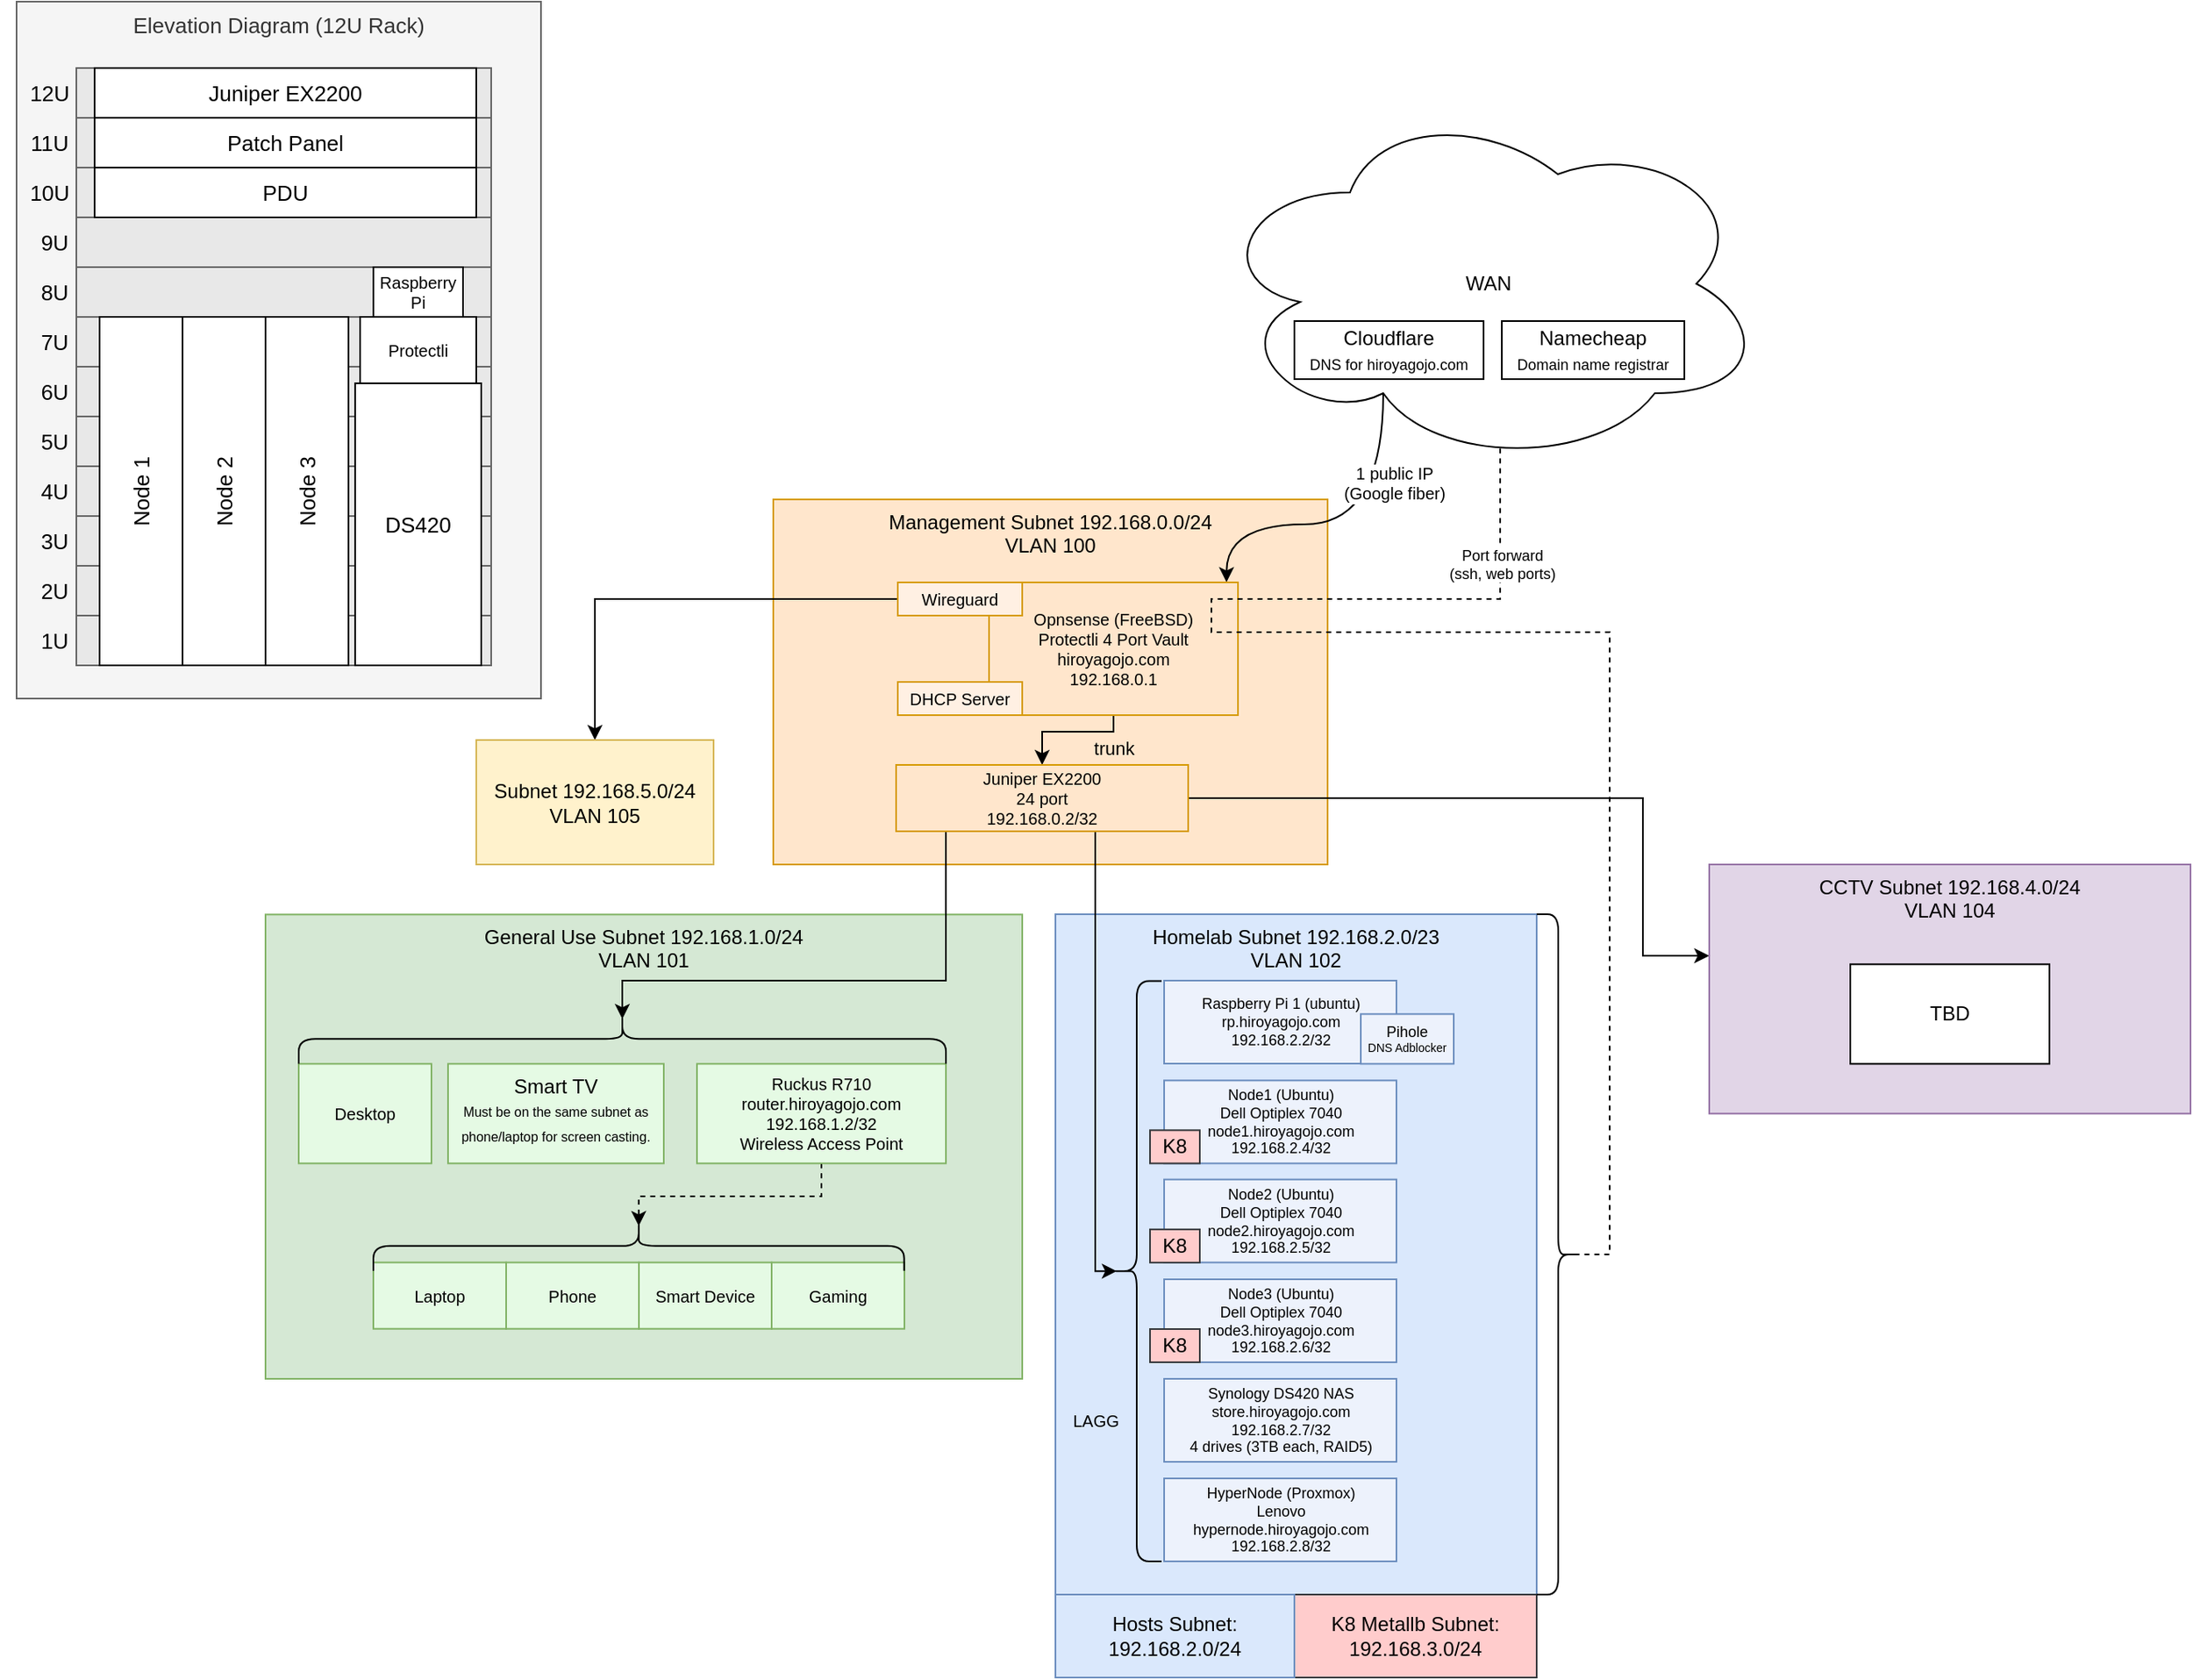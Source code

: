 <mxfile version="21.2.8" type="device">
  <diagram id="5LQw1LaJcU4KPZNjuxa2" name="Page-1">
    <mxGraphModel dx="2156" dy="820" grid="1" gridSize="10" guides="1" tooltips="1" connect="1" arrows="1" fold="1" page="1" pageScale="1" pageWidth="850" pageHeight="1100" math="0" shadow="0">
      <root>
        <mxCell id="0" />
        <mxCell id="1" parent="0" />
        <mxCell id="JLc08Lia9JhNM9PG2oi6-12" value="Management Subnet 192.168.0.0/24&lt;br style=&quot;font-size: 12px;&quot;&gt;VLAN 100" style="rounded=0;whiteSpace=wrap;html=1;fontSize=12;fillColor=#ffe6cc;strokeColor=#d79b00;verticalAlign=top;align=center;" parent="1" vertex="1">
          <mxGeometry x="296" y="320" width="334" height="220" as="geometry" />
        </mxCell>
        <mxCell id="AMfL3vu9wzqD86BI1HrZ-1" value="&lt;font style=&quot;font-size: 13px;&quot;&gt;Elevation Diagram (12U Rack)&lt;/font&gt;" style="rounded=0;whiteSpace=wrap;html=1;fontSize=8;fillColor=#f5f5f5;strokeColor=#666666;verticalAlign=top;fontColor=#333333;" parent="1" vertex="1">
          <mxGeometry x="-160" y="20" width="316" height="420" as="geometry" />
        </mxCell>
        <mxCell id="JLc08Lia9JhNM9PG2oi6-2" value="" style="rounded=0;whiteSpace=wrap;html=1;fontSize=13;fillColor=#E8E8E8;fontColor=#333333;strokeColor=#666666;" parent="1" vertex="1">
          <mxGeometry x="-124" y="60" width="250" height="30" as="geometry" />
        </mxCell>
        <mxCell id="Aa6Calj-FVt8xVTaXj1K-4" value="" style="rounded=0;whiteSpace=wrap;html=1;fontSize=13;fillColor=#E8E8E8;fontColor=#333333;strokeColor=#666666;" parent="1" vertex="1">
          <mxGeometry x="-124" y="390" width="250" height="30" as="geometry" />
        </mxCell>
        <mxCell id="AMfL3vu9wzqD86BI1HrZ-44" value="" style="rounded=0;whiteSpace=wrap;html=1;fontSize=13;fillColor=#E8E8E8;fontColor=#333333;strokeColor=#666666;" parent="1" vertex="1">
          <mxGeometry x="-124" y="90" width="250" height="30" as="geometry" />
        </mxCell>
        <mxCell id="AMfL3vu9wzqD86BI1HrZ-43" value="" style="rounded=0;whiteSpace=wrap;html=1;fontSize=13;fillColor=#E8E8E8;fontColor=#333333;strokeColor=#666666;" parent="1" vertex="1">
          <mxGeometry x="-124" y="120" width="250" height="30" as="geometry" />
        </mxCell>
        <mxCell id="AMfL3vu9wzqD86BI1HrZ-2" value="Juniper EX2200" style="rounded=0;whiteSpace=wrap;html=1;fontSize=13;" parent="1" vertex="1">
          <mxGeometry x="-113" y="60" width="230" height="30" as="geometry" />
        </mxCell>
        <mxCell id="AMfL3vu9wzqD86BI1HrZ-9" value="" style="rounded=0;whiteSpace=wrap;html=1;fontSize=13;fillColor=#E8E8E8;fontColor=#333333;strokeColor=#666666;" parent="1" vertex="1">
          <mxGeometry x="-124" y="150" width="250" height="30" as="geometry" />
        </mxCell>
        <mxCell id="AMfL3vu9wzqD86BI1HrZ-10" value="" style="rounded=0;whiteSpace=wrap;html=1;fontSize=13;fillColor=#E8E8E8;fontColor=#333333;strokeColor=#666666;" parent="1" vertex="1">
          <mxGeometry x="-124" y="180" width="250" height="30" as="geometry" />
        </mxCell>
        <mxCell id="AMfL3vu9wzqD86BI1HrZ-11" value="" style="rounded=0;whiteSpace=wrap;html=1;fontSize=13;fillColor=#E8E8E8;fontColor=#333333;strokeColor=#666666;" parent="1" vertex="1">
          <mxGeometry x="-124" y="210" width="250" height="30" as="geometry" />
        </mxCell>
        <mxCell id="AMfL3vu9wzqD86BI1HrZ-12" value="" style="rounded=0;whiteSpace=wrap;html=1;fontSize=13;fillColor=#E8E8E8;fontColor=#333333;strokeColor=#666666;" parent="1" vertex="1">
          <mxGeometry x="-124" y="240" width="250" height="30" as="geometry" />
        </mxCell>
        <mxCell id="AMfL3vu9wzqD86BI1HrZ-13" value="" style="rounded=0;whiteSpace=wrap;html=1;fontSize=13;fillColor=#E8E8E8;fontColor=#333333;strokeColor=#666666;" parent="1" vertex="1">
          <mxGeometry x="-124" y="270" width="250" height="30" as="geometry" />
        </mxCell>
        <mxCell id="AMfL3vu9wzqD86BI1HrZ-14" value="" style="rounded=0;whiteSpace=wrap;html=1;fontSize=13;fillColor=#E8E8E8;fontColor=#333333;strokeColor=#666666;" parent="1" vertex="1">
          <mxGeometry x="-124" y="300" width="250" height="30" as="geometry" />
        </mxCell>
        <mxCell id="AMfL3vu9wzqD86BI1HrZ-15" value="" style="rounded=0;whiteSpace=wrap;html=1;fontSize=13;fillColor=#E8E8E8;fontColor=#333333;strokeColor=#666666;" parent="1" vertex="1">
          <mxGeometry x="-124" y="330" width="250" height="30" as="geometry" />
        </mxCell>
        <mxCell id="AMfL3vu9wzqD86BI1HrZ-16" value="" style="rounded=0;whiteSpace=wrap;html=1;fontSize=13;fillColor=#E8E8E8;fontColor=#333333;strokeColor=#666666;" parent="1" vertex="1">
          <mxGeometry x="-124" y="360" width="250" height="30" as="geometry" />
        </mxCell>
        <mxCell id="ToPnCVoDEFdB8chA3Fxf-7" value="General Use Subnet 192.168.1.0/24&lt;br&gt;VLAN 101" style="rounded=0;whiteSpace=wrap;html=1;verticalAlign=top;fillColor=#d5e8d4;strokeColor=#82b366;" parent="1" vertex="1">
          <mxGeometry x="-10" y="570.16" width="456" height="279.84" as="geometry" />
        </mxCell>
        <mxCell id="ToPnCVoDEFdB8chA3Fxf-4" value="Homelab Subnet 192.168.2.0/23&lt;br&gt;VLAN 102" style="rounded=0;whiteSpace=wrap;html=1;verticalAlign=top;fillColor=#dae8fc;strokeColor=#6c8ebf;" parent="1" vertex="1">
          <mxGeometry x="466" y="570" width="290" height="410" as="geometry" />
        </mxCell>
        <mxCell id="ToPnCVoDEFdB8chA3Fxf-38" value="1 public IP&lt;br&gt;(Google fiber)" style="edgeStyle=orthogonalEdgeStyle;curved=1;orthogonalLoop=1;jettySize=auto;html=1;entryX=0.31;entryY=0.8;entryDx=0;entryDy=0;entryPerimeter=0;fontSize=10;startArrow=classic;startFill=1;endArrow=none;endFill=0;exitX=0.954;exitY=-0.002;exitDx=0;exitDy=0;exitPerimeter=0;" parent="1" source="ToPnCVoDEFdB8chA3Fxf-1" target="ToPnCVoDEFdB8chA3Fxf-9" edge="1">
          <mxGeometry x="0.481" y="-6" relative="1" as="geometry">
            <mxPoint as="offset" />
          </mxGeometry>
        </mxCell>
        <mxCell id="JLc08Lia9JhNM9PG2oi6-13" value="trunk" style="edgeStyle=orthogonalEdgeStyle;rounded=0;orthogonalLoop=1;jettySize=auto;html=1;labelBackgroundColor=none;" parent="1" source="ToPnCVoDEFdB8chA3Fxf-1" target="ToPnCVoDEFdB8chA3Fxf-3" edge="1">
          <mxGeometry x="-0.726" y="10" relative="1" as="geometry">
            <Array as="points">
              <mxPoint x="501" y="460" />
              <mxPoint x="458" y="460" />
            </Array>
            <mxPoint as="offset" />
          </mxGeometry>
        </mxCell>
        <mxCell id="ToPnCVoDEFdB8chA3Fxf-1" value="Opnsense (FreeBSD)&lt;br style=&quot;font-size: 10px;&quot;&gt;Protectli 4 Port Vault&lt;br style=&quot;font-size: 10px;&quot;&gt;hiroyagojo.com&lt;br&gt;192.168.0.1" style="rounded=0;whiteSpace=wrap;html=1;fillColor=#ffe6cc;strokeColor=#d79b00;fontSize=10;" parent="1" vertex="1">
          <mxGeometry x="426" y="370" width="150" height="80" as="geometry" />
        </mxCell>
        <mxCell id="JLc08Lia9JhNM9PG2oi6-19" style="edgeStyle=orthogonalEdgeStyle;rounded=0;orthogonalLoop=1;jettySize=auto;html=1;entryX=0.1;entryY=0.5;entryDx=0;entryDy=0;entryPerimeter=0;dashed=1;" parent="1" source="ToPnCVoDEFdB8chA3Fxf-2" target="JLc08Lia9JhNM9PG2oi6-17" edge="1">
          <mxGeometry relative="1" as="geometry">
            <Array as="points">
              <mxPoint x="325" y="740" />
              <mxPoint x="215" y="740" />
            </Array>
          </mxGeometry>
        </mxCell>
        <mxCell id="ToPnCVoDEFdB8chA3Fxf-2" value="Ruckus R710&lt;br&gt;router.hiroyagojo.com&lt;br&gt;192.168.1.2/32&lt;br style=&quot;font-size: 10px;&quot;&gt;Wireless Access Point" style="rounded=0;whiteSpace=wrap;html=1;fontSize=10;fillColor=#E5FAE4;strokeColor=#82B366;" parent="1" vertex="1">
          <mxGeometry x="250" y="660.16" width="150" height="60" as="geometry" />
        </mxCell>
        <mxCell id="JLc08Lia9JhNM9PG2oi6-30" style="edgeStyle=orthogonalEdgeStyle;rounded=0;orthogonalLoop=1;jettySize=auto;html=1;entryX=0.1;entryY=0.5;entryDx=0;entryDy=0;entryPerimeter=0;" parent="1" source="ToPnCVoDEFdB8chA3Fxf-3" target="JLc08Lia9JhNM9PG2oi6-28" edge="1">
          <mxGeometry relative="1" as="geometry">
            <Array as="points">
              <mxPoint x="490" y="785" />
            </Array>
          </mxGeometry>
        </mxCell>
        <mxCell id="JLc08Lia9JhNM9PG2oi6-32" style="edgeStyle=orthogonalEdgeStyle;rounded=0;orthogonalLoop=1;jettySize=auto;html=1;entryX=0.1;entryY=0.5;entryDx=0;entryDy=0;entryPerimeter=0;" parent="1" source="ToPnCVoDEFdB8chA3Fxf-3" target="JLc08Lia9JhNM9PG2oi6-31" edge="1">
          <mxGeometry relative="1" as="geometry">
            <Array as="points">
              <mxPoint x="400" y="610" />
              <mxPoint x="205" y="610" />
            </Array>
          </mxGeometry>
        </mxCell>
        <mxCell id="JLc08Lia9JhNM9PG2oi6-38" style="edgeStyle=orthogonalEdgeStyle;rounded=0;orthogonalLoop=1;jettySize=auto;html=1;" parent="1" source="ToPnCVoDEFdB8chA3Fxf-3" target="JLc08Lia9JhNM9PG2oi6-36" edge="1">
          <mxGeometry relative="1" as="geometry">
            <Array as="points">
              <mxPoint x="820" y="500" />
              <mxPoint x="820" y="595" />
            </Array>
          </mxGeometry>
        </mxCell>
        <mxCell id="ToPnCVoDEFdB8chA3Fxf-3" value="Juniper EX2200&lt;br style=&quot;font-size: 10px;&quot;&gt;24 port&lt;br style=&quot;font-size: 10px;&quot;&gt;192.168.0.2/32" style="rounded=0;whiteSpace=wrap;html=1;fontSize=10;fillColor=#ffe6cc;strokeColor=#d79b00;" parent="1" vertex="1">
          <mxGeometry x="370" y="480" width="176" height="40" as="geometry" />
        </mxCell>
        <mxCell id="lGwLM4Ksfd3mSZe3ThBf-13" style="edgeStyle=orthogonalEdgeStyle;rounded=0;orthogonalLoop=1;jettySize=auto;html=1;dashed=1;fontSize=9;exitX=0.521;exitY=0.951;exitDx=0;exitDy=0;exitPerimeter=0;endArrow=none;endFill=0;entryX=0.1;entryY=0.5;entryDx=0;entryDy=0;entryPerimeter=0;" parent="1" source="ToPnCVoDEFdB8chA3Fxf-9" target="JLc08Lia9JhNM9PG2oi6-24" edge="1">
          <mxGeometry relative="1" as="geometry">
            <mxPoint x="830" y="730" as="targetPoint" />
            <Array as="points">
              <mxPoint x="734" y="380" />
              <mxPoint x="560" y="380" />
              <mxPoint x="560" y="400" />
              <mxPoint x="800" y="400" />
              <mxPoint x="800" y="775" />
            </Array>
          </mxGeometry>
        </mxCell>
        <mxCell id="lGwLM4Ksfd3mSZe3ThBf-16" value="Port forward&lt;br&gt;(ssh, web ports)" style="edgeLabel;html=1;align=center;verticalAlign=middle;resizable=0;points=[];fontSize=9;" parent="lGwLM4Ksfd3mSZe3ThBf-13" vertex="1" connectable="0">
          <mxGeometry x="-0.834" relative="1" as="geometry">
            <mxPoint x="1" y="-7" as="offset" />
          </mxGeometry>
        </mxCell>
        <mxCell id="ToPnCVoDEFdB8chA3Fxf-9" value="WAN" style="ellipse;shape=cloud;whiteSpace=wrap;html=1;verticalAlign=middle;" parent="1" vertex="1">
          <mxGeometry x="560" y="80" width="334" height="220" as="geometry" />
        </mxCell>
        <mxCell id="ToPnCVoDEFdB8chA3Fxf-11" value="Smart TV&lt;br&gt;&lt;font style=&quot;font-size: 8px;&quot;&gt;Must be on the same subnet as phone/laptop for screen casting.&lt;/font&gt;" style="rounded=0;whiteSpace=wrap;html=1;horizontal=1;verticalAlign=top;fillColor=#E5FAE4;strokeColor=#82B366;" parent="1" vertex="1">
          <mxGeometry x="100" y="660.16" width="130" height="60" as="geometry" />
        </mxCell>
        <mxCell id="ToPnCVoDEFdB8chA3Fxf-19" value="Node1 (Ubuntu)&lt;br&gt;Dell Optiplex 7040&lt;br style=&quot;font-size: 9px;&quot;&gt;node1.hiroyagojo.com&lt;br&gt;192.168.2.4/32" style="rounded=0;whiteSpace=wrap;html=1;fontSize=9;fillColor=#EDF2FC;strokeColor=#6c8ebf;" parent="1" vertex="1">
          <mxGeometry x="531.5" y="670.16" width="140" height="50" as="geometry" />
        </mxCell>
        <mxCell id="ToPnCVoDEFdB8chA3Fxf-20" value="Node2 (Ubuntu)&lt;br&gt;Dell Optiplex 7040&lt;br&gt;node2.hiroyagojo.com&lt;br&gt;192.168.2.5/32" style="rounded=0;whiteSpace=wrap;html=1;fontSize=9;fillColor=#EDF2FC;strokeColor=#6c8ebf;" parent="1" vertex="1">
          <mxGeometry x="531.5" y="729.84" width="140" height="50" as="geometry" />
        </mxCell>
        <mxCell id="ToPnCVoDEFdB8chA3Fxf-21" value="Node3 (Ubuntu)&lt;br&gt;Dell Optiplex 7040&lt;br&gt;node3.hiroyagojo.com&lt;br&gt;192.168.2.6/32" style="rounded=0;whiteSpace=wrap;html=1;fontSize=9;fillColor=#EDF2FC;strokeColor=#6c8ebf;" parent="1" vertex="1">
          <mxGeometry x="531.5" y="790" width="140" height="50" as="geometry" />
        </mxCell>
        <mxCell id="ToPnCVoDEFdB8chA3Fxf-22" value="Raspberry Pi 1 (ubuntu)&lt;br&gt;rp.hiroyagojo.com&lt;br&gt;192.168.2.2/32" style="rounded=0;whiteSpace=wrap;html=1;fontSize=9;fillColor=#EDF2FC;strokeColor=#6c8ebf;" parent="1" vertex="1">
          <mxGeometry x="531.5" y="610" width="140" height="50" as="geometry" />
        </mxCell>
        <mxCell id="JLc08Lia9JhNM9PG2oi6-34" style="edgeStyle=orthogonalEdgeStyle;rounded=0;orthogonalLoop=1;jettySize=auto;html=1;" parent="1" source="lGwLM4Ksfd3mSZe3ThBf-9" target="qR4Jvh7rnElxipRbR2Nr-2" edge="1">
          <mxGeometry relative="1" as="geometry" />
        </mxCell>
        <mxCell id="lGwLM4Ksfd3mSZe3ThBf-9" value="Wireguard" style="rounded=0;whiteSpace=wrap;html=1;fontSize=10;fillColor=#FFF0E3;strokeColor=#d79b00;" parent="1" vertex="1">
          <mxGeometry x="371" y="370" width="75" height="20" as="geometry" />
        </mxCell>
        <mxCell id="lGwLM4Ksfd3mSZe3ThBf-12" value="DHCP Server" style="rounded=0;whiteSpace=wrap;html=1;fontSize=10;fillColor=#FFF0E3;strokeColor=#d79b00;" parent="1" vertex="1">
          <mxGeometry x="371" y="430" width="75" height="20" as="geometry" />
        </mxCell>
        <mxCell id="lGwLM4Ksfd3mSZe3ThBf-18" value="Synology DS420 NAS&lt;br&gt;store.hiroyagojo.com&lt;br&gt;192.168.2.7/32&lt;br&gt;4 drives (3TB each, RAID5)" style="rounded=0;whiteSpace=wrap;html=1;fontSize=9;fillColor=#EDF2FC;strokeColor=#6c8ebf;" parent="1" vertex="1">
          <mxGeometry x="531.5" y="850" width="140" height="50" as="geometry" />
        </mxCell>
        <mxCell id="lGwLM4Ksfd3mSZe3ThBf-27" value="Laptop" style="rounded=0;whiteSpace=wrap;html=1;fontSize=10;fillColor=#E5FAE4;strokeColor=#82B366;direction=south;" parent="1" vertex="1">
          <mxGeometry x="55" y="779.84" width="80" height="40" as="geometry" />
        </mxCell>
        <mxCell id="lGwLM4Ksfd3mSZe3ThBf-29" value="Phone" style="rounded=0;whiteSpace=wrap;html=1;fontSize=10;fillColor=#E5FAE4;strokeColor=#82B366;direction=south;" parent="1" vertex="1">
          <mxGeometry x="135" y="779.84" width="80" height="40" as="geometry" />
        </mxCell>
        <mxCell id="lGwLM4Ksfd3mSZe3ThBf-30" value="Gaming" style="rounded=0;whiteSpace=wrap;html=1;fontSize=10;fillColor=#E5FAE4;strokeColor=#82B366;direction=south;" parent="1" vertex="1">
          <mxGeometry x="295" y="779.84" width="80" height="40" as="geometry" />
        </mxCell>
        <mxCell id="lGwLM4Ksfd3mSZe3ThBf-31" value="Smart Device" style="rounded=0;whiteSpace=wrap;html=1;fontSize=10;fillColor=#E5FAE4;strokeColor=#82B366;direction=south;" parent="1" vertex="1">
          <mxGeometry x="215" y="779.84" width="80" height="40" as="geometry" />
        </mxCell>
        <mxCell id="lGwLM4Ksfd3mSZe3ThBf-44" value="&lt;font style=&quot;&quot;&gt;&lt;font style=&quot;font-size: 9px;&quot;&gt;Pihole&lt;/font&gt;&lt;br style=&quot;&quot;&gt;&lt;/font&gt;&lt;font style=&quot;font-size: 7px;&quot;&gt;DNS Adblocker&lt;br&gt;&lt;/font&gt;" style="rounded=0;whiteSpace=wrap;html=1;fontSize=6;fillColor=#EDF2FC;strokeColor=#6c8ebf;" parent="1" vertex="1">
          <mxGeometry x="650" y="630.16" width="56" height="30" as="geometry" />
        </mxCell>
        <mxCell id="AMfL3vu9wzqD86BI1HrZ-4" value="Node 1" style="rounded=0;whiteSpace=wrap;html=1;fontSize=13;direction=south;horizontal=0;" parent="1" vertex="1">
          <mxGeometry x="-110" y="210" width="50" height="210" as="geometry" />
        </mxCell>
        <mxCell id="AMfL3vu9wzqD86BI1HrZ-5" value="Node 2" style="rounded=0;whiteSpace=wrap;html=1;fontSize=13;direction=south;horizontal=0;" parent="1" vertex="1">
          <mxGeometry x="-60" y="210" width="50" height="210" as="geometry" />
        </mxCell>
        <mxCell id="AMfL3vu9wzqD86BI1HrZ-6" value="Node 3" style="rounded=0;whiteSpace=wrap;html=1;fontSize=13;direction=south;horizontal=0;" parent="1" vertex="1">
          <mxGeometry x="-10" y="210" width="50" height="210" as="geometry" />
        </mxCell>
        <mxCell id="AMfL3vu9wzqD86BI1HrZ-17" value="DS420" style="rounded=0;whiteSpace=wrap;html=1;fontSize=13;direction=south;horizontal=1;" parent="1" vertex="1">
          <mxGeometry x="44" y="250" width="76" height="170" as="geometry" />
        </mxCell>
        <mxCell id="AMfL3vu9wzqD86BI1HrZ-18" value="1U" style="text;html=1;strokeColor=none;fillColor=none;align=center;verticalAlign=middle;whiteSpace=wrap;rounded=0;fontSize=13;" parent="1" vertex="1">
          <mxGeometry x="-167" y="390" width="60" height="30" as="geometry" />
        </mxCell>
        <mxCell id="AMfL3vu9wzqD86BI1HrZ-19" value="3U" style="text;html=1;strokeColor=none;fillColor=none;align=center;verticalAlign=middle;whiteSpace=wrap;rounded=0;fontSize=13;" parent="1" vertex="1">
          <mxGeometry x="-167" y="330" width="60" height="30" as="geometry" />
        </mxCell>
        <mxCell id="AMfL3vu9wzqD86BI1HrZ-20" value="2U" style="text;html=1;strokeColor=none;fillColor=none;align=center;verticalAlign=middle;whiteSpace=wrap;rounded=0;fontSize=13;" parent="1" vertex="1">
          <mxGeometry x="-167" y="360" width="60" height="30" as="geometry" />
        </mxCell>
        <mxCell id="AMfL3vu9wzqD86BI1HrZ-21" value="4U" style="text;html=1;strokeColor=none;fillColor=none;align=center;verticalAlign=middle;whiteSpace=wrap;rounded=0;fontSize=13;" parent="1" vertex="1">
          <mxGeometry x="-167" y="300" width="60" height="30" as="geometry" />
        </mxCell>
        <mxCell id="AMfL3vu9wzqD86BI1HrZ-22" value="5U" style="text;html=1;strokeColor=none;fillColor=none;align=center;verticalAlign=middle;whiteSpace=wrap;rounded=0;fontSize=13;" parent="1" vertex="1">
          <mxGeometry x="-167" y="270" width="60" height="30" as="geometry" />
        </mxCell>
        <mxCell id="AMfL3vu9wzqD86BI1HrZ-23" value="6U" style="text;html=1;strokeColor=none;fillColor=none;align=center;verticalAlign=middle;whiteSpace=wrap;rounded=0;fontSize=13;" parent="1" vertex="1">
          <mxGeometry x="-167" y="240" width="60" height="30" as="geometry" />
        </mxCell>
        <mxCell id="AMfL3vu9wzqD86BI1HrZ-24" value="7U" style="text;html=1;strokeColor=none;fillColor=none;align=center;verticalAlign=middle;whiteSpace=wrap;rounded=0;fontSize=13;" parent="1" vertex="1">
          <mxGeometry x="-167" y="210" width="60" height="30" as="geometry" />
        </mxCell>
        <mxCell id="AMfL3vu9wzqD86BI1HrZ-25" value="8U" style="text;html=1;strokeColor=none;fillColor=none;align=center;verticalAlign=middle;whiteSpace=wrap;rounded=0;fontSize=13;" parent="1" vertex="1">
          <mxGeometry x="-167" y="180" width="60" height="30" as="geometry" />
        </mxCell>
        <mxCell id="AMfL3vu9wzqD86BI1HrZ-26" value="9U" style="text;html=1;strokeColor=none;fillColor=none;align=center;verticalAlign=middle;whiteSpace=wrap;rounded=0;fontSize=13;" parent="1" vertex="1">
          <mxGeometry x="-167" y="150" width="60" height="30" as="geometry" />
        </mxCell>
        <mxCell id="AMfL3vu9wzqD86BI1HrZ-27" value="10U" style="text;html=1;strokeColor=none;fillColor=none;align=center;verticalAlign=middle;whiteSpace=wrap;rounded=0;fontSize=13;" parent="1" vertex="1">
          <mxGeometry x="-170" y="120" width="60" height="30" as="geometry" />
        </mxCell>
        <mxCell id="AMfL3vu9wzqD86BI1HrZ-40" value="Protectli" style="rounded=0;whiteSpace=wrap;html=1;fontSize=10;direction=south;horizontal=1;" parent="1" vertex="1">
          <mxGeometry x="47" y="210" width="70" height="40" as="geometry" />
        </mxCell>
        <mxCell id="AMfL3vu9wzqD86BI1HrZ-45" value="Patch Panel" style="rounded=0;whiteSpace=wrap;html=1;fontSize=13;" parent="1" vertex="1">
          <mxGeometry x="-113" y="90" width="230" height="30" as="geometry" />
        </mxCell>
        <mxCell id="WZYjQ3X4-eZEy42F2YfS-3" value="Cloudflare&lt;br&gt;&lt;font style=&quot;font-size: 9px;&quot;&gt;DNS for hiroyagojo.com&lt;/font&gt;" style="rounded=0;whiteSpace=wrap;html=1;" parent="1" vertex="1">
          <mxGeometry x="610" y="212.5" width="114" height="35" as="geometry" />
        </mxCell>
        <mxCell id="WZYjQ3X4-eZEy42F2YfS-4" value="Namecheap&lt;br style=&quot;font-size: 11px;&quot;&gt;&lt;font style=&quot;font-size: 9px;&quot;&gt;Domain name registrar&lt;/font&gt;" style="rounded=0;whiteSpace=wrap;html=1;" parent="1" vertex="1">
          <mxGeometry x="735" y="212.5" width="110" height="35" as="geometry" />
        </mxCell>
        <mxCell id="Aa6Calj-FVt8xVTaXj1K-2" value="Raspberry Pi" style="rounded=0;whiteSpace=wrap;html=1;fontSize=10;direction=south;horizontal=1;" parent="1" vertex="1">
          <mxGeometry x="55" y="180" width="54" height="30" as="geometry" />
        </mxCell>
        <mxCell id="Aa6Calj-FVt8xVTaXj1K-5" value="11U" style="text;html=1;strokeColor=none;fillColor=none;align=center;verticalAlign=middle;whiteSpace=wrap;rounded=0;fontSize=13;" parent="1" vertex="1">
          <mxGeometry x="-170" y="90" width="60" height="30" as="geometry" />
        </mxCell>
        <mxCell id="Aa6Calj-FVt8xVTaXj1K-6" value="PDU" style="rounded=0;whiteSpace=wrap;html=1;fontSize=13;" parent="1" vertex="1">
          <mxGeometry x="-113" y="120" width="230" height="30" as="geometry" />
        </mxCell>
        <mxCell id="qR4Jvh7rnElxipRbR2Nr-2" value="Subnet 192.168.5.0/24&lt;br&gt;VLAN 105" style="text;html=1;align=center;verticalAlign=middle;whiteSpace=wrap;rounded=0;strokeColor=#d6b656;fillColor=#fff2cc;" parent="1" vertex="1">
          <mxGeometry x="117" y="465" width="143" height="75" as="geometry" />
        </mxCell>
        <mxCell id="qR4Jvh7rnElxipRbR2Nr-5" value="K8" style="rounded=0;whiteSpace=wrap;html=1;strokeColor=#36393d;fontSize=12;fillColor=#ffcccc;" parent="1" vertex="1">
          <mxGeometry x="523" y="700.16" width="30" height="20" as="geometry" />
        </mxCell>
        <mxCell id="qR4Jvh7rnElxipRbR2Nr-6" value="K8" style="rounded=0;whiteSpace=wrap;html=1;strokeColor=#36393d;fontSize=12;fillColor=#ffcccc;" parent="1" vertex="1">
          <mxGeometry x="523" y="759.92" width="30" height="20" as="geometry" />
        </mxCell>
        <mxCell id="qR4Jvh7rnElxipRbR2Nr-7" value="K8" style="rounded=0;whiteSpace=wrap;html=1;strokeColor=#36393d;fontSize=12;fillColor=#ffcccc;" parent="1" vertex="1">
          <mxGeometry x="523" y="820" width="30" height="20" as="geometry" />
        </mxCell>
        <mxCell id="qR4Jvh7rnElxipRbR2Nr-10" value="K8 Metallb Subnet:&lt;br&gt;192.168.3.0/24" style="rounded=0;whiteSpace=wrap;html=1;strokeColor=#36393d;fontSize=12;fillColor=#ffcccc;" parent="1" vertex="1">
          <mxGeometry x="610" y="980" width="146" height="50" as="geometry" />
        </mxCell>
        <mxCell id="K6-dPWugSKT0b-YzrzUU-1" value="Hosts Subnet: 192.168.2.0/24" style="rounded=0;whiteSpace=wrap;html=1;strokeColor=#6c8ebf;fontSize=12;fillColor=#dae8fc;" parent="1" vertex="1">
          <mxGeometry x="466" y="980" width="144" height="50" as="geometry" />
        </mxCell>
        <mxCell id="JLc08Lia9JhNM9PG2oi6-3" value="12U" style="text;html=1;strokeColor=none;fillColor=none;align=center;verticalAlign=middle;whiteSpace=wrap;rounded=0;fontSize=13;" parent="1" vertex="1">
          <mxGeometry x="-170" y="60" width="60" height="30" as="geometry" />
        </mxCell>
        <mxCell id="JLc08Lia9JhNM9PG2oi6-7" value="Desktop" style="rounded=0;whiteSpace=wrap;html=1;fontSize=10;fillColor=#E5FAE4;strokeColor=#82B366;direction=south;" parent="1" vertex="1">
          <mxGeometry x="10" y="660.16" width="80" height="60" as="geometry" />
        </mxCell>
        <mxCell id="JLc08Lia9JhNM9PG2oi6-14" value="HyperNode (Proxmox)&lt;br&gt;Lenovo&lt;br style=&quot;font-size: 9px;&quot;&gt;hypernode.hiroyagojo.com&lt;br&gt;192.168.2.8/32" style="rounded=0;whiteSpace=wrap;html=1;fontSize=9;fillColor=#EDF2FC;strokeColor=#6c8ebf;" parent="1" vertex="1">
          <mxGeometry x="531.5" y="910" width="140" height="50" as="geometry" />
        </mxCell>
        <mxCell id="JLc08Lia9JhNM9PG2oi6-17" value="" style="shape=curlyBracket;whiteSpace=wrap;html=1;rounded=1;flipH=1;labelPosition=right;verticalLabelPosition=middle;align=left;verticalAlign=middle;rotation=-90;" parent="1" vertex="1">
          <mxGeometry x="199.92" y="610" width="30" height="319.84" as="geometry" />
        </mxCell>
        <mxCell id="JLc08Lia9JhNM9PG2oi6-24" value="" style="shape=curlyBracket;whiteSpace=wrap;html=1;rounded=1;labelPosition=left;verticalLabelPosition=middle;align=right;verticalAlign=middle;rotation=-180;" parent="1" vertex="1">
          <mxGeometry x="756" y="570" width="26" height="410" as="geometry" />
        </mxCell>
        <mxCell id="JLc08Lia9JhNM9PG2oi6-28" value="" style="shape=curlyBracket;whiteSpace=wrap;html=1;rounded=1;labelPosition=left;verticalLabelPosition=middle;align=right;verticalAlign=middle;rotation=0;" parent="1" vertex="1">
          <mxGeometry x="500" y="610.2" width="30" height="349.8" as="geometry" />
        </mxCell>
        <mxCell id="JLc08Lia9JhNM9PG2oi6-31" value="" style="shape=curlyBracket;whiteSpace=wrap;html=1;rounded=1;labelPosition=left;verticalLabelPosition=middle;align=right;verticalAlign=middle;rotation=90;" parent="1" vertex="1">
          <mxGeometry x="190.02" y="450.1" width="30" height="390" as="geometry" />
        </mxCell>
        <mxCell id="JLc08Lia9JhNM9PG2oi6-35" value="LAGG" style="text;strokeColor=none;fillColor=none;html=1;fontSize=10;fontStyle=0;verticalAlign=middle;align=center;" parent="1" vertex="1">
          <mxGeometry x="470" y="860" width="40" height="30" as="geometry" />
        </mxCell>
        <mxCell id="JLc08Lia9JhNM9PG2oi6-36" value="CCTV Subnet 192.168.4.0/24&lt;br&gt;VLAN 104" style="rounded=0;whiteSpace=wrap;html=1;verticalAlign=top;fillColor=#e1d5e7;strokeColor=#9673a6;" parent="1" vertex="1">
          <mxGeometry x="860" y="540" width="290" height="150.16" as="geometry" />
        </mxCell>
        <mxCell id="JLc08Lia9JhNM9PG2oi6-37" value="TBD" style="rounded=0;whiteSpace=wrap;html=1;" parent="1" vertex="1">
          <mxGeometry x="945" y="600.16" width="120" height="60" as="geometry" />
        </mxCell>
      </root>
    </mxGraphModel>
  </diagram>
</mxfile>
